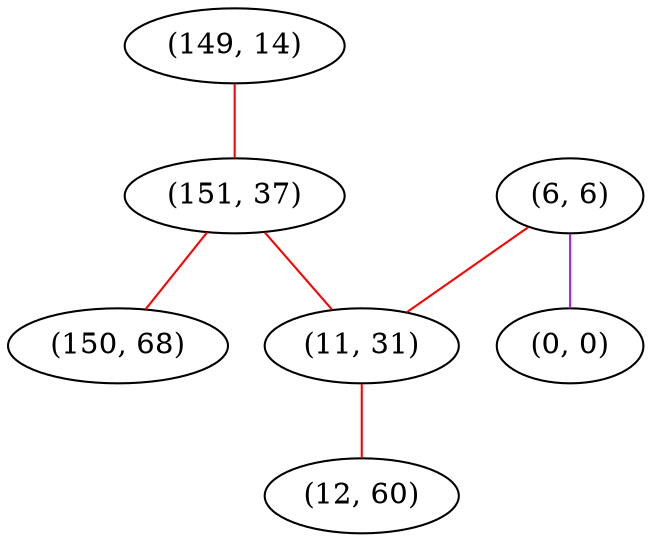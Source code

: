 graph "" {
"(149, 14)";
"(151, 37)";
"(6, 6)";
"(11, 31)";
"(150, 68)";
"(0, 0)";
"(12, 60)";
"(149, 14)" -- "(151, 37)"  [color=red, key=0, weight=1];
"(151, 37)" -- "(11, 31)"  [color=red, key=0, weight=1];
"(151, 37)" -- "(150, 68)"  [color=red, key=0, weight=1];
"(6, 6)" -- "(11, 31)"  [color=red, key=0, weight=1];
"(6, 6)" -- "(0, 0)"  [color=purple, key=0, weight=4];
"(11, 31)" -- "(12, 60)"  [color=red, key=0, weight=1];
}
